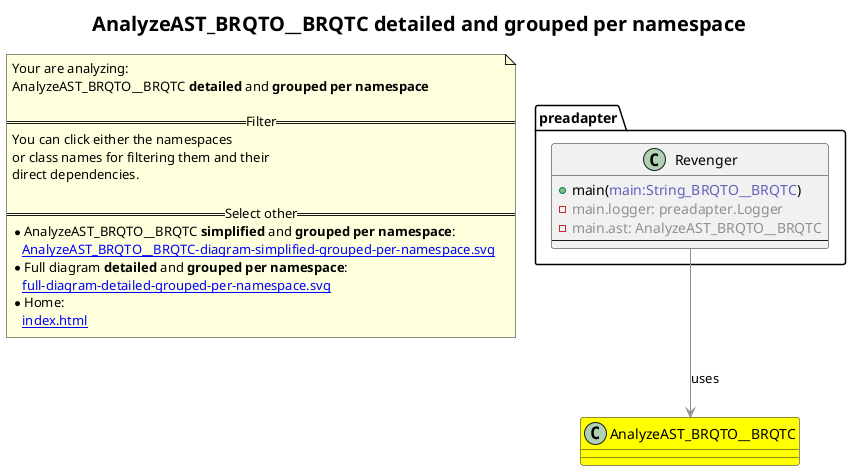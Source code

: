 @startuml
title <size:20>AnalyzeAST_BRQTO__BRQTC **detailed** and **grouped per namespace**</size>
note "Your are analyzing:\nAnalyzeAST_BRQTO__BRQTC **detailed** and **grouped per namespace**\n\n==Filter==\nYou can click either the namespaces \nor class names for filtering them and their\ndirect dependencies.\n\n==Select other==\n* AnalyzeAST_BRQTO__BRQTC **simplified** and **grouped per namespace**:\n   [[AnalyzeAST_BRQTO__BRQTC-diagram-simplified-grouped-per-namespace.svg]]\n* Full diagram **detailed** and **grouped per namespace**:\n   [[full-diagram-detailed-grouped-per-namespace.svg]]\n* Home:\n   [[index.html]]" as FloatingNote
class AnalyzeAST_BRQTO__BRQTC [[AnalyzeAST_BRQTO__BRQTC-diagram-detailed-grouped-per-namespace.svg]] #yellow {
}
' Closing all previous_sub_namespace_list namespace None because file analysis is finished.
namespace preadapter [[preadapter-diagram-detailed-grouped-per-namespace.svg]] {
class preadapter.Revenger [[preadapter.Revenger-diagram-detailed-grouped-per-namespace.svg]]  {
  + main(<font color="6060BB">main:String_BRQTO__BRQTC</font>)
  - <font color="909090">main.logger: preadapter.Logger</font>
  - <font color="909090">main.ast: AnalyzeAST_BRQTO__BRQTC</font>
--
}
'Compared namespace preadapter [[preadapter-diagram-detailed-grouped-per-namespace.svg]] { with last element of }
' Closing all previous_sub_namespace_list namespace None because file analysis is finished.
' Closing namespace preadapter
}
 ' *************************************** 
 ' *************************************** 
 ' *************************************** 
' Class relations extracted from namespace:
' 
' Class relations extracted from namespace:
' preadapter
preadapter.Revenger -[#909090]-> AnalyzeAST_BRQTO__BRQTC  : uses 
@enduml